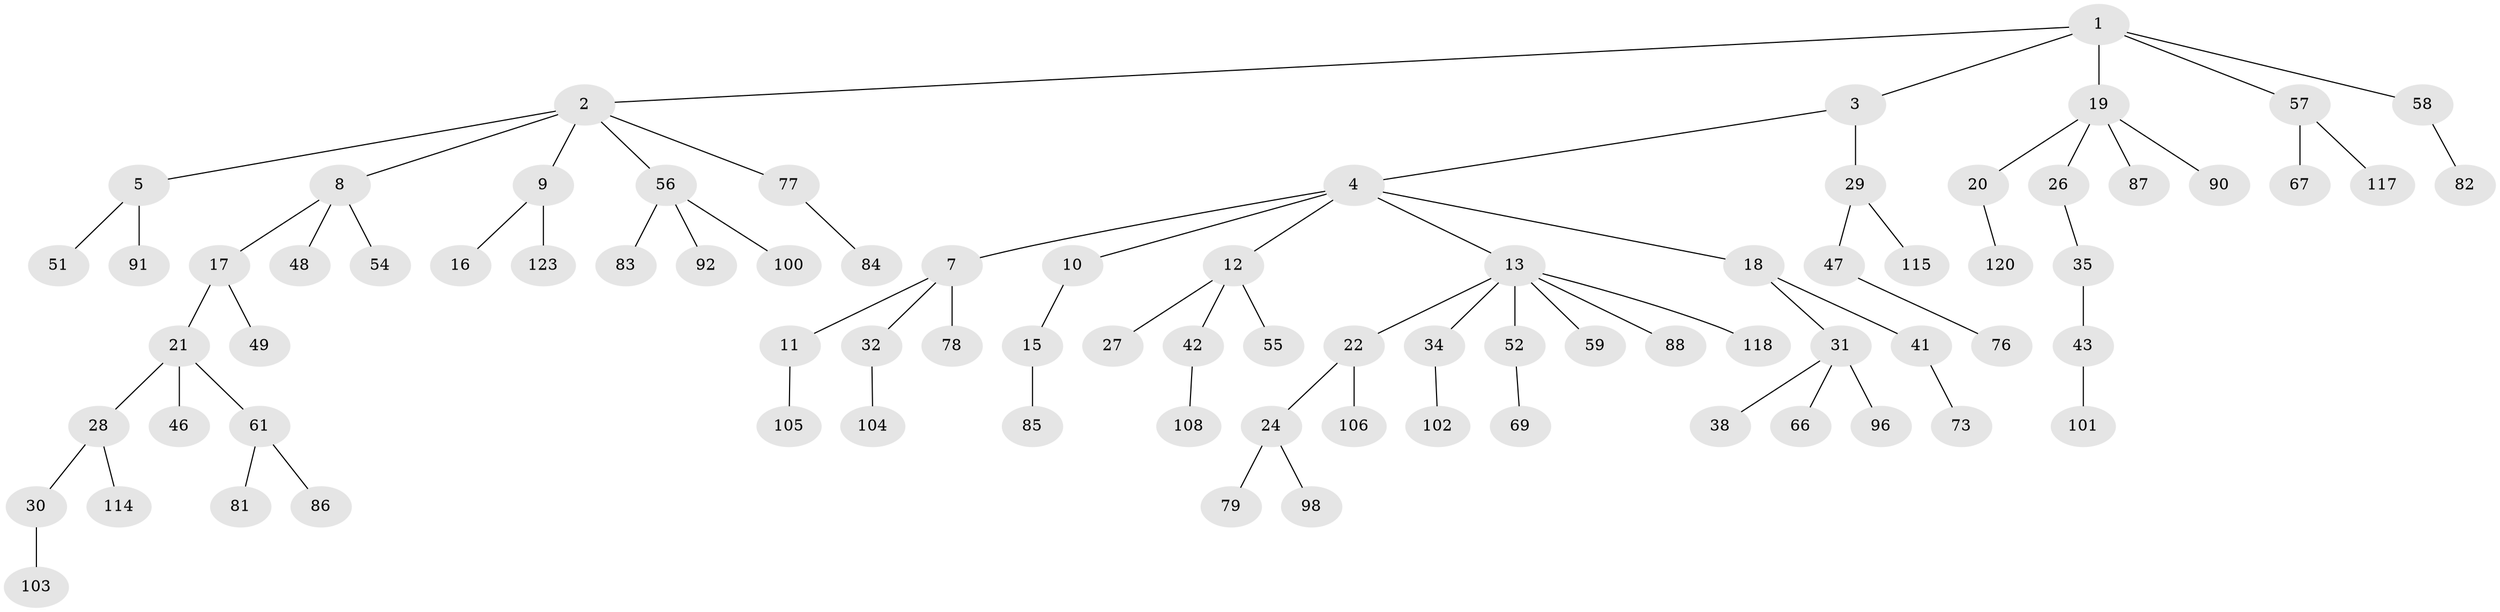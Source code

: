 // original degree distribution, {5: 0.016260162601626018, 7: 0.016260162601626018, 4: 0.056910569105691054, 6: 0.016260162601626018, 2: 0.2601626016260163, 3: 0.15447154471544716, 1: 0.4796747967479675}
// Generated by graph-tools (version 1.1) at 2025/11/02/27/25 16:11:27]
// undirected, 82 vertices, 81 edges
graph export_dot {
graph [start="1"]
  node [color=gray90,style=filled];
  1 [super="+6"];
  2 [super="+39"];
  3 [super="+109"];
  4;
  5 [super="+110"];
  7 [super="+25"];
  8 [super="+14"];
  9 [super="+37"];
  10;
  11 [super="+33"];
  12 [super="+36"];
  13 [super="+80"];
  15 [super="+23"];
  16;
  17;
  18 [super="+71"];
  19 [super="+112"];
  20;
  21 [super="+113"];
  22 [super="+119"];
  24 [super="+44"];
  26;
  27;
  28;
  29 [super="+45"];
  30 [super="+53"];
  31 [super="+40"];
  32 [super="+72"];
  34 [super="+65"];
  35 [super="+63"];
  38;
  41 [super="+74"];
  42 [super="+64"];
  43 [super="+50"];
  46 [super="+70"];
  47 [super="+68"];
  48;
  49 [super="+75"];
  51;
  52;
  54 [super="+99"];
  55;
  56 [super="+60"];
  57 [super="+95"];
  58 [super="+62"];
  59;
  61;
  66;
  67;
  69;
  73;
  76;
  77 [super="+107"];
  78;
  79;
  81 [super="+111"];
  82;
  83;
  84;
  85;
  86 [super="+89"];
  87 [super="+93"];
  88;
  90 [super="+97"];
  91 [super="+94"];
  92 [super="+116"];
  96;
  98;
  100 [super="+121"];
  101;
  102;
  103;
  104 [super="+122"];
  105;
  106;
  108;
  114;
  115;
  117;
  118;
  120;
  123;
  1 -- 2;
  1 -- 3;
  1 -- 19;
  1 -- 57;
  1 -- 58;
  2 -- 5;
  2 -- 8;
  2 -- 9;
  2 -- 56;
  2 -- 77;
  3 -- 4;
  3 -- 29;
  4 -- 7;
  4 -- 10;
  4 -- 12;
  4 -- 13;
  4 -- 18;
  5 -- 51;
  5 -- 91;
  7 -- 11;
  7 -- 32;
  7 -- 78;
  8 -- 48;
  8 -- 17;
  8 -- 54;
  9 -- 16;
  9 -- 123;
  10 -- 15;
  11 -- 105;
  12 -- 27;
  12 -- 55;
  12 -- 42;
  13 -- 22;
  13 -- 34;
  13 -- 52;
  13 -- 59;
  13 -- 88;
  13 -- 118;
  15 -- 85;
  17 -- 21;
  17 -- 49;
  18 -- 31;
  18 -- 41;
  19 -- 20;
  19 -- 26;
  19 -- 87;
  19 -- 90;
  20 -- 120;
  21 -- 28;
  21 -- 46;
  21 -- 61;
  22 -- 24;
  22 -- 106;
  24 -- 79;
  24 -- 98;
  26 -- 35;
  28 -- 30;
  28 -- 114;
  29 -- 115;
  29 -- 47;
  30 -- 103;
  31 -- 38;
  31 -- 96;
  31 -- 66;
  32 -- 104;
  34 -- 102;
  35 -- 43;
  41 -- 73;
  42 -- 108;
  43 -- 101;
  47 -- 76;
  52 -- 69;
  56 -- 83;
  56 -- 100;
  56 -- 92;
  57 -- 67;
  57 -- 117;
  58 -- 82;
  61 -- 81;
  61 -- 86;
  77 -- 84;
}
